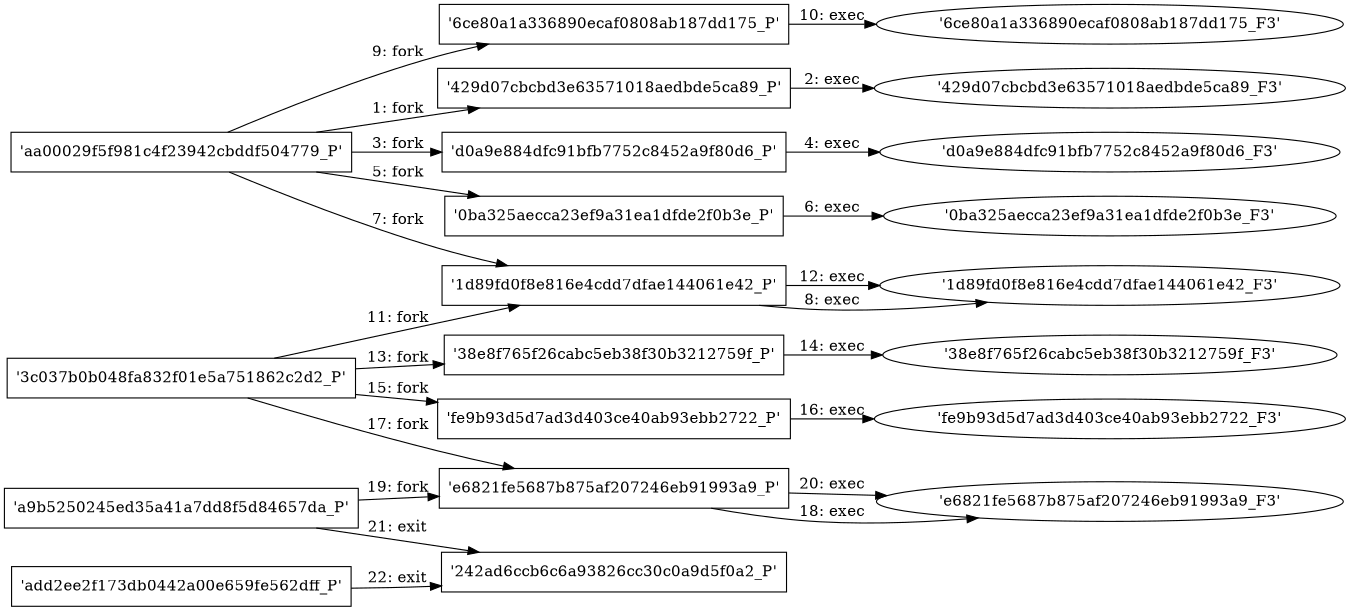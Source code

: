 digraph "D:\Learning\Paper\apt\基于CTI的攻击预警\Dataset\攻击图\ASGfromALLCTI\A worthy upgrade Next-gen security on Windows 10 proves resilient against ransomware outbreaks in 2017.dot" {
rankdir="LR"
size="9"
fixedsize="false"
splines="true"
nodesep=0.3
ranksep=0
fontsize=10
overlap="scalexy"
engine= "neato"
	"'aa00029f5f981c4f23942cbddf504779_P'" [node_type=Process shape=box]
	"'429d07cbcbd3e63571018aedbde5ca89_P'" [node_type=Process shape=box]
	"'aa00029f5f981c4f23942cbddf504779_P'" -> "'429d07cbcbd3e63571018aedbde5ca89_P'" [label="1: fork"]
	"'429d07cbcbd3e63571018aedbde5ca89_P'" [node_type=Process shape=box]
	"'429d07cbcbd3e63571018aedbde5ca89_F3'" [node_type=File shape=ellipse]
	"'429d07cbcbd3e63571018aedbde5ca89_P'" -> "'429d07cbcbd3e63571018aedbde5ca89_F3'" [label="2: exec"]
	"'aa00029f5f981c4f23942cbddf504779_P'" [node_type=Process shape=box]
	"'d0a9e884dfc91bfb7752c8452a9f80d6_P'" [node_type=Process shape=box]
	"'aa00029f5f981c4f23942cbddf504779_P'" -> "'d0a9e884dfc91bfb7752c8452a9f80d6_P'" [label="3: fork"]
	"'d0a9e884dfc91bfb7752c8452a9f80d6_P'" [node_type=Process shape=box]
	"'d0a9e884dfc91bfb7752c8452a9f80d6_F3'" [node_type=File shape=ellipse]
	"'d0a9e884dfc91bfb7752c8452a9f80d6_P'" -> "'d0a9e884dfc91bfb7752c8452a9f80d6_F3'" [label="4: exec"]
	"'aa00029f5f981c4f23942cbddf504779_P'" [node_type=Process shape=box]
	"'0ba325aecca23ef9a31ea1dfde2f0b3e_P'" [node_type=Process shape=box]
	"'aa00029f5f981c4f23942cbddf504779_P'" -> "'0ba325aecca23ef9a31ea1dfde2f0b3e_P'" [label="5: fork"]
	"'0ba325aecca23ef9a31ea1dfde2f0b3e_P'" [node_type=Process shape=box]
	"'0ba325aecca23ef9a31ea1dfde2f0b3e_F3'" [node_type=File shape=ellipse]
	"'0ba325aecca23ef9a31ea1dfde2f0b3e_P'" -> "'0ba325aecca23ef9a31ea1dfde2f0b3e_F3'" [label="6: exec"]
	"'aa00029f5f981c4f23942cbddf504779_P'" [node_type=Process shape=box]
	"'1d89fd0f8e816e4cdd7dfae144061e42_P'" [node_type=Process shape=box]
	"'aa00029f5f981c4f23942cbddf504779_P'" -> "'1d89fd0f8e816e4cdd7dfae144061e42_P'" [label="7: fork"]
	"'1d89fd0f8e816e4cdd7dfae144061e42_P'" [node_type=Process shape=box]
	"'1d89fd0f8e816e4cdd7dfae144061e42_F3'" [node_type=File shape=ellipse]
	"'1d89fd0f8e816e4cdd7dfae144061e42_P'" -> "'1d89fd0f8e816e4cdd7dfae144061e42_F3'" [label="8: exec"]
	"'aa00029f5f981c4f23942cbddf504779_P'" [node_type=Process shape=box]
	"'6ce80a1a336890ecaf0808ab187dd175_P'" [node_type=Process shape=box]
	"'aa00029f5f981c4f23942cbddf504779_P'" -> "'6ce80a1a336890ecaf0808ab187dd175_P'" [label="9: fork"]
	"'6ce80a1a336890ecaf0808ab187dd175_P'" [node_type=Process shape=box]
	"'6ce80a1a336890ecaf0808ab187dd175_F3'" [node_type=File shape=ellipse]
	"'6ce80a1a336890ecaf0808ab187dd175_P'" -> "'6ce80a1a336890ecaf0808ab187dd175_F3'" [label="10: exec"]
	"'3c037b0b048fa832f01e5a751862c2d2_P'" [node_type=Process shape=box]
	"'1d89fd0f8e816e4cdd7dfae144061e42_P'" [node_type=Process shape=box]
	"'3c037b0b048fa832f01e5a751862c2d2_P'" -> "'1d89fd0f8e816e4cdd7dfae144061e42_P'" [label="11: fork"]
	"'1d89fd0f8e816e4cdd7dfae144061e42_P'" [node_type=Process shape=box]
	"'1d89fd0f8e816e4cdd7dfae144061e42_F3'" [node_type=File shape=ellipse]
	"'1d89fd0f8e816e4cdd7dfae144061e42_P'" -> "'1d89fd0f8e816e4cdd7dfae144061e42_F3'" [label="12: exec"]
	"'3c037b0b048fa832f01e5a751862c2d2_P'" [node_type=Process shape=box]
	"'38e8f765f26cabc5eb38f30b3212759f_P'" [node_type=Process shape=box]
	"'3c037b0b048fa832f01e5a751862c2d2_P'" -> "'38e8f765f26cabc5eb38f30b3212759f_P'" [label="13: fork"]
	"'38e8f765f26cabc5eb38f30b3212759f_P'" [node_type=Process shape=box]
	"'38e8f765f26cabc5eb38f30b3212759f_F3'" [node_type=File shape=ellipse]
	"'38e8f765f26cabc5eb38f30b3212759f_P'" -> "'38e8f765f26cabc5eb38f30b3212759f_F3'" [label="14: exec"]
	"'3c037b0b048fa832f01e5a751862c2d2_P'" [node_type=Process shape=box]
	"'fe9b93d5d7ad3d403ce40ab93ebb2722_P'" [node_type=Process shape=box]
	"'3c037b0b048fa832f01e5a751862c2d2_P'" -> "'fe9b93d5d7ad3d403ce40ab93ebb2722_P'" [label="15: fork"]
	"'fe9b93d5d7ad3d403ce40ab93ebb2722_P'" [node_type=Process shape=box]
	"'fe9b93d5d7ad3d403ce40ab93ebb2722_F3'" [node_type=File shape=ellipse]
	"'fe9b93d5d7ad3d403ce40ab93ebb2722_P'" -> "'fe9b93d5d7ad3d403ce40ab93ebb2722_F3'" [label="16: exec"]
	"'3c037b0b048fa832f01e5a751862c2d2_P'" [node_type=Process shape=box]
	"'e6821fe5687b875af207246eb91993a9_P'" [node_type=Process shape=box]
	"'3c037b0b048fa832f01e5a751862c2d2_P'" -> "'e6821fe5687b875af207246eb91993a9_P'" [label="17: fork"]
	"'e6821fe5687b875af207246eb91993a9_P'" [node_type=Process shape=box]
	"'e6821fe5687b875af207246eb91993a9_F3'" [node_type=File shape=ellipse]
	"'e6821fe5687b875af207246eb91993a9_P'" -> "'e6821fe5687b875af207246eb91993a9_F3'" [label="18: exec"]
	"'a9b5250245ed35a41a7dd8f5d84657da_P'" [node_type=Process shape=box]
	"'e6821fe5687b875af207246eb91993a9_P'" [node_type=Process shape=box]
	"'a9b5250245ed35a41a7dd8f5d84657da_P'" -> "'e6821fe5687b875af207246eb91993a9_P'" [label="19: fork"]
	"'e6821fe5687b875af207246eb91993a9_P'" [node_type=Process shape=box]
	"'e6821fe5687b875af207246eb91993a9_F3'" [node_type=File shape=ellipse]
	"'e6821fe5687b875af207246eb91993a9_P'" -> "'e6821fe5687b875af207246eb91993a9_F3'" [label="20: exec"]
	"'a9b5250245ed35a41a7dd8f5d84657da_P'" [node_type=Process shape=box]
	"'242ad6ccb6c6a93826cc30c0a9d5f0a2_P'" [node_type=Process shape=box]
	"'a9b5250245ed35a41a7dd8f5d84657da_P'" -> "'242ad6ccb6c6a93826cc30c0a9d5f0a2_P'" [label="21: exit"]
	"'add2ee2f173db0442a00e659fe562dff_P'" [node_type=Process shape=box]
	"'242ad6ccb6c6a93826cc30c0a9d5f0a2_P'" [node_type=Process shape=box]
	"'add2ee2f173db0442a00e659fe562dff_P'" -> "'242ad6ccb6c6a93826cc30c0a9d5f0a2_P'" [label="22: exit"]
}
